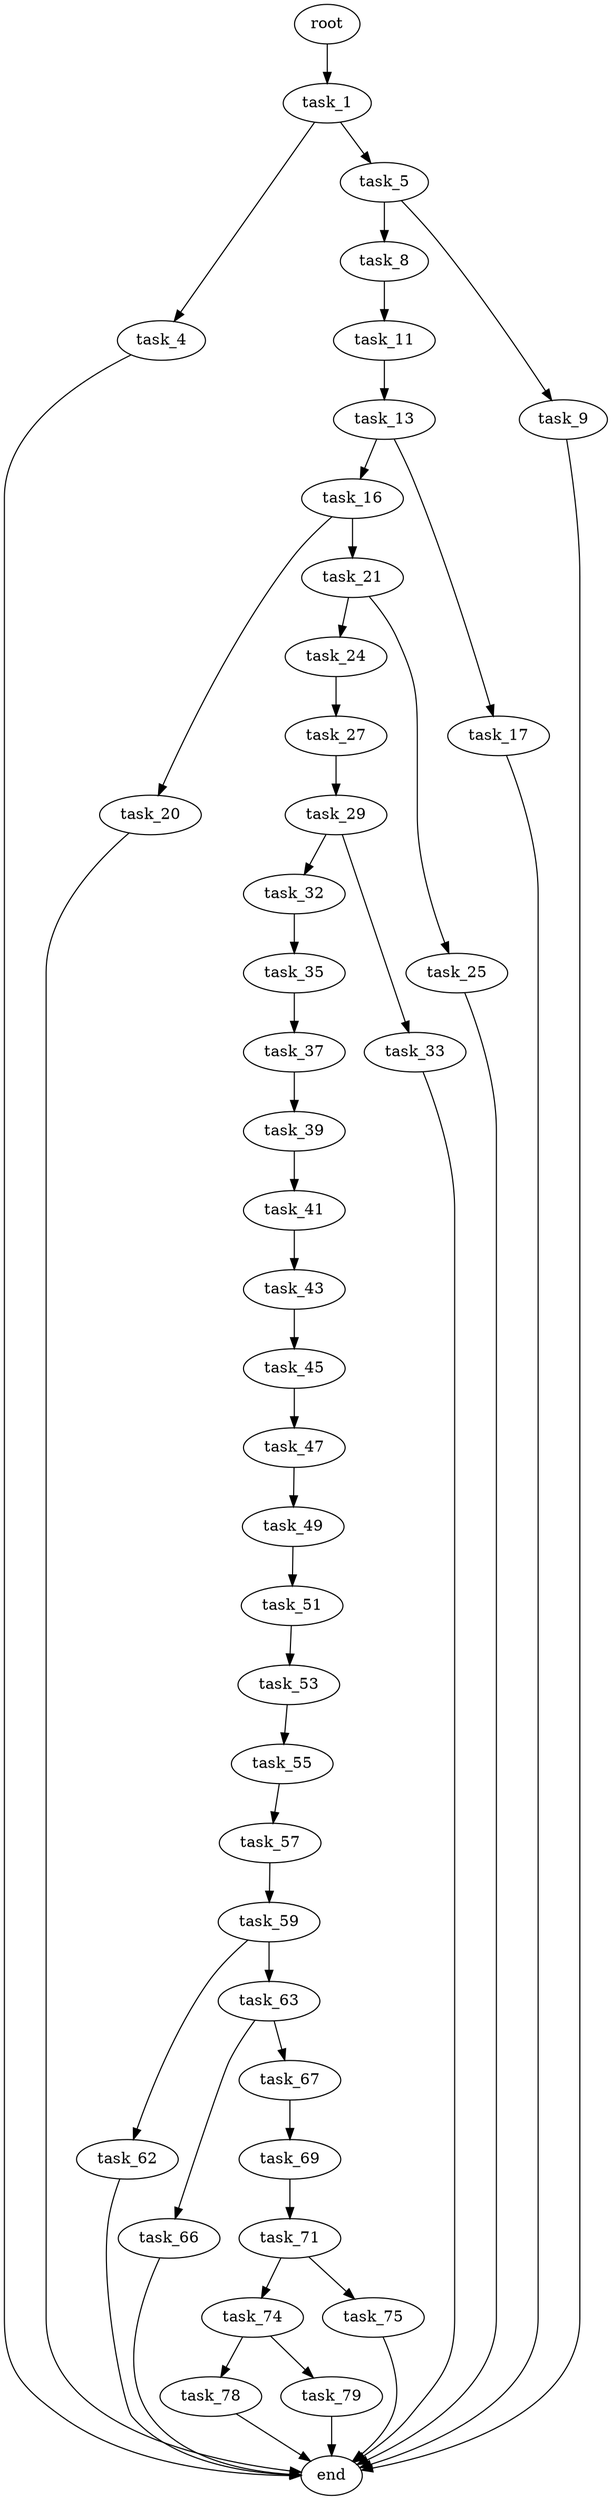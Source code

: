 digraph G {
  root [size="0.000000"];
  task_1 [size="129742499613.000000"];
  task_4 [size="3535556913.000000"];
  task_5 [size="549755813888.000000"];
  end [size="0.000000"];
  task_8 [size="4327357963.000000"];
  task_9 [size="231928233984.000000"];
  task_11 [size="19931001626.000000"];
  task_13 [size="3084549474.000000"];
  task_16 [size="36551894308.000000"];
  task_17 [size="51065116534.000000"];
  task_20 [size="1019549950.000000"];
  task_21 [size="5481315002.000000"];
  task_24 [size="782757789696.000000"];
  task_25 [size="317666860458.000000"];
  task_27 [size="8589934592.000000"];
  task_29 [size="231928233984.000000"];
  task_32 [size="39988035016.000000"];
  task_33 [size="231928233984.000000"];
  task_35 [size="7731779015.000000"];
  task_37 [size="28991029248.000000"];
  task_39 [size="101644772904.000000"];
  task_41 [size="2025589217.000000"];
  task_43 [size="173899854049.000000"];
  task_45 [size="231928233984.000000"];
  task_47 [size="8589934592.000000"];
  task_49 [size="25256400724.000000"];
  task_51 [size="5040824885.000000"];
  task_53 [size="291621724145.000000"];
  task_55 [size="782757789696.000000"];
  task_57 [size="153901931954.000000"];
  task_59 [size="215587476671.000000"];
  task_62 [size="153042878432.000000"];
  task_63 [size="15647592391.000000"];
  task_66 [size="68719476736.000000"];
  task_67 [size="3042937440.000000"];
  task_69 [size="12669770518.000000"];
  task_71 [size="42073370422.000000"];
  task_74 [size="758826649.000000"];
  task_75 [size="18962828944.000000"];
  task_78 [size="835623224904.000000"];
  task_79 [size="34084524030.000000"];

  root -> task_1 [size="1.000000"];
  task_1 -> task_4 [size="209715200.000000"];
  task_1 -> task_5 [size="209715200.000000"];
  task_4 -> end [size="1.000000"];
  task_5 -> task_8 [size="536870912.000000"];
  task_5 -> task_9 [size="536870912.000000"];
  task_8 -> task_11 [size="209715200.000000"];
  task_9 -> end [size="1.000000"];
  task_11 -> task_13 [size="536870912.000000"];
  task_13 -> task_16 [size="75497472.000000"];
  task_13 -> task_17 [size="75497472.000000"];
  task_16 -> task_20 [size="33554432.000000"];
  task_16 -> task_21 [size="33554432.000000"];
  task_17 -> end [size="1.000000"];
  task_20 -> end [size="1.000000"];
  task_21 -> task_24 [size="209715200.000000"];
  task_21 -> task_25 [size="209715200.000000"];
  task_24 -> task_27 [size="679477248.000000"];
  task_25 -> end [size="1.000000"];
  task_27 -> task_29 [size="33554432.000000"];
  task_29 -> task_32 [size="301989888.000000"];
  task_29 -> task_33 [size="301989888.000000"];
  task_32 -> task_35 [size="33554432.000000"];
  task_33 -> end [size="1.000000"];
  task_35 -> task_37 [size="301989888.000000"];
  task_37 -> task_39 [size="75497472.000000"];
  task_39 -> task_41 [size="134217728.000000"];
  task_41 -> task_43 [size="75497472.000000"];
  task_43 -> task_45 [size="209715200.000000"];
  task_45 -> task_47 [size="301989888.000000"];
  task_47 -> task_49 [size="33554432.000000"];
  task_49 -> task_51 [size="411041792.000000"];
  task_51 -> task_53 [size="301989888.000000"];
  task_53 -> task_55 [size="209715200.000000"];
  task_55 -> task_57 [size="679477248.000000"];
  task_57 -> task_59 [size="301989888.000000"];
  task_59 -> task_62 [size="209715200.000000"];
  task_59 -> task_63 [size="209715200.000000"];
  task_62 -> end [size="1.000000"];
  task_63 -> task_66 [size="838860800.000000"];
  task_63 -> task_67 [size="838860800.000000"];
  task_66 -> end [size="1.000000"];
  task_67 -> task_69 [size="301989888.000000"];
  task_69 -> task_71 [size="301989888.000000"];
  task_71 -> task_74 [size="33554432.000000"];
  task_71 -> task_75 [size="33554432.000000"];
  task_74 -> task_78 [size="33554432.000000"];
  task_74 -> task_79 [size="33554432.000000"];
  task_75 -> end [size="1.000000"];
  task_78 -> end [size="1.000000"];
  task_79 -> end [size="1.000000"];
}
